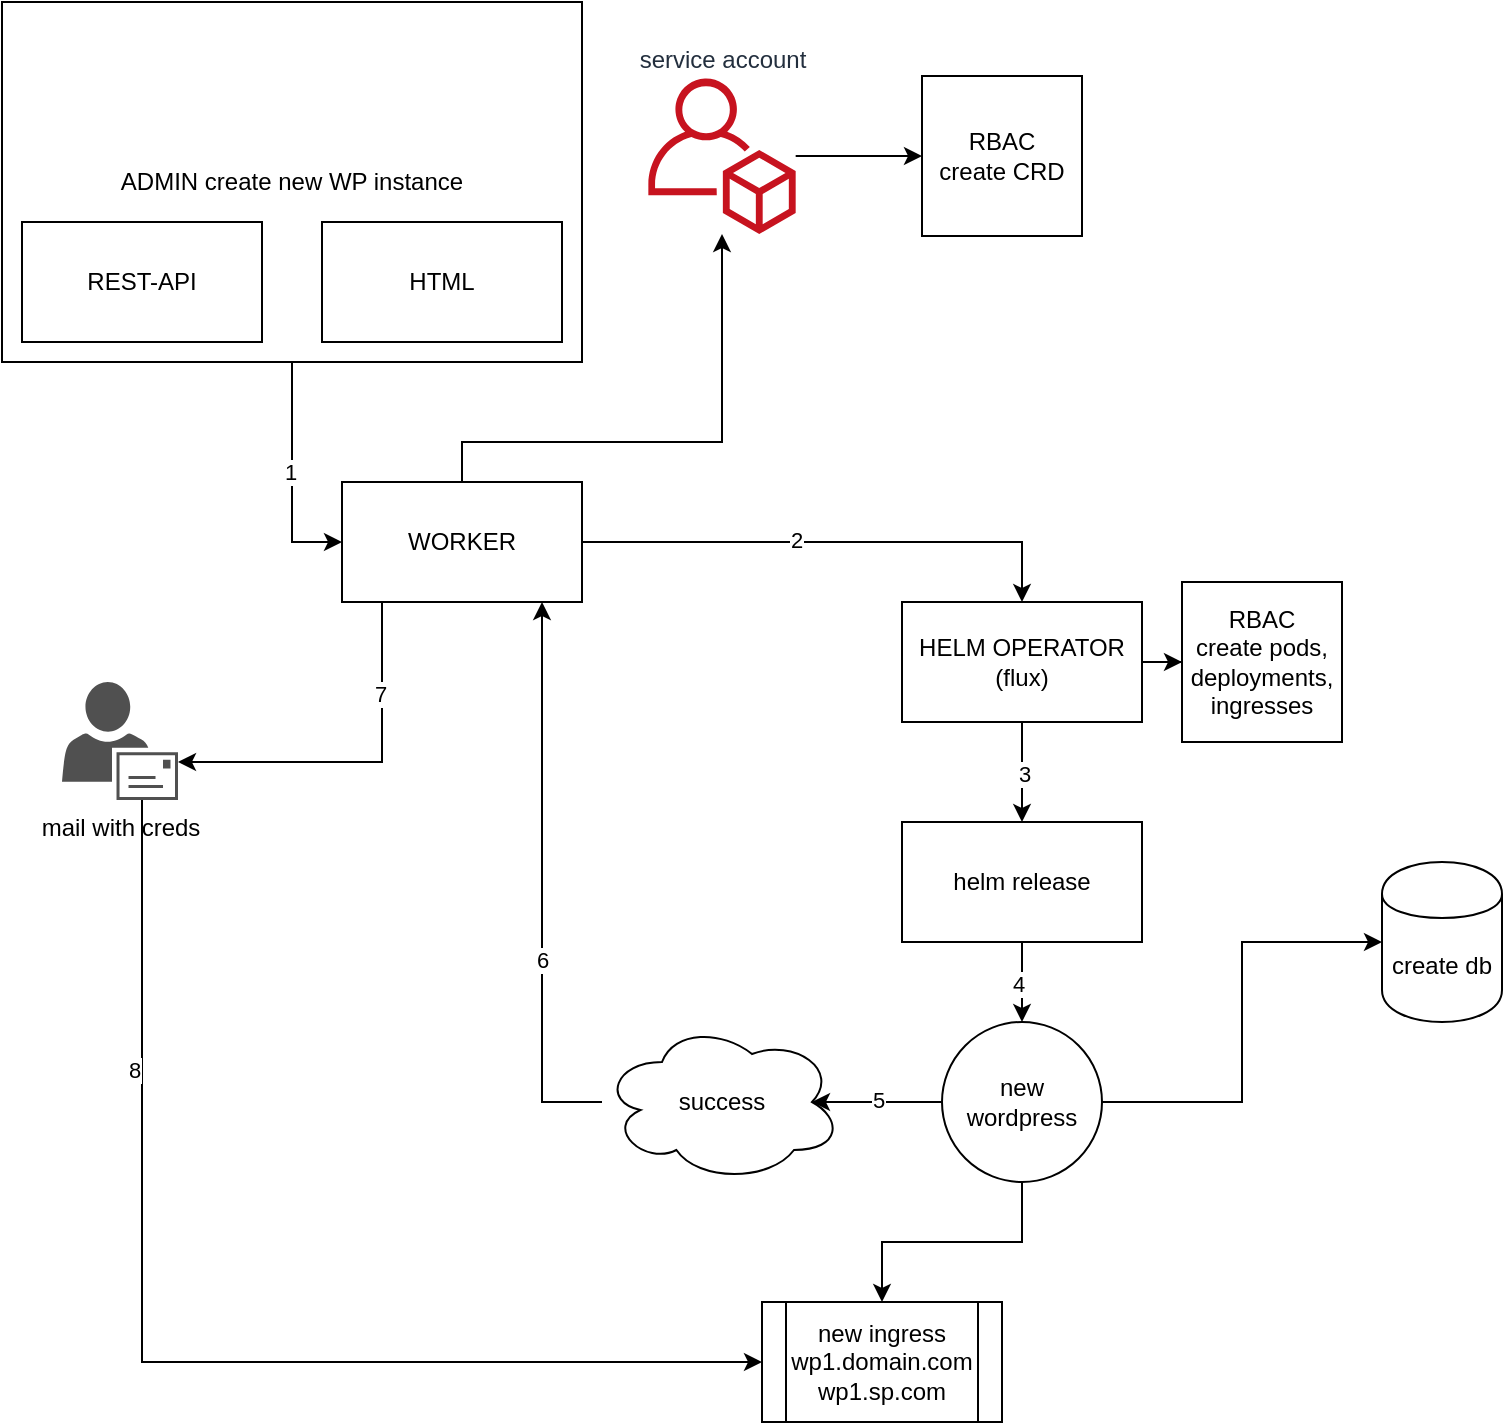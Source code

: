 <mxfile version="13.0.3" type="device"><diagram id="VKfQo_2fINsLM9denKPg" name="Page-1"><mxGraphModel dx="1106" dy="830" grid="1" gridSize="10" guides="1" tooltips="1" connect="1" arrows="1" fold="1" page="1" pageScale="1" pageWidth="827" pageHeight="1169" math="0" shadow="0"><root><mxCell id="0"/><mxCell id="1" parent="0"/><mxCell id="jHSJPHmR97IWWHNs_PAL-7" style="edgeStyle=orthogonalEdgeStyle;rounded=0;orthogonalLoop=1;jettySize=auto;html=1;entryX=0;entryY=0.5;entryDx=0;entryDy=0;" edge="1" parent="1" source="jHSJPHmR97IWWHNs_PAL-1" target="jHSJPHmR97IWWHNs_PAL-2"><mxGeometry relative="1" as="geometry"/></mxCell><mxCell id="jHSJPHmR97IWWHNs_PAL-29" value="1" style="edgeLabel;html=1;align=center;verticalAlign=middle;resizable=0;points=[];" vertex="1" connectable="0" parent="jHSJPHmR97IWWHNs_PAL-7"><mxGeometry x="-0.056" y="-1" relative="1" as="geometry"><mxPoint as="offset"/></mxGeometry></mxCell><mxCell id="jHSJPHmR97IWWHNs_PAL-1" value="ADMIN create new WP instance" style="rounded=0;whiteSpace=wrap;html=1;labelPosition=center;verticalLabelPosition=middle;align=center;verticalAlign=middle;" vertex="1" parent="1"><mxGeometry x="10" y="20" width="290" height="180" as="geometry"/></mxCell><mxCell id="jHSJPHmR97IWWHNs_PAL-8" style="edgeStyle=orthogonalEdgeStyle;rounded=0;orthogonalLoop=1;jettySize=auto;html=1;entryX=0.5;entryY=0;entryDx=0;entryDy=0;" edge="1" parent="1" source="jHSJPHmR97IWWHNs_PAL-2" target="jHSJPHmR97IWWHNs_PAL-6"><mxGeometry relative="1" as="geometry"/></mxCell><mxCell id="jHSJPHmR97IWWHNs_PAL-30" value="2" style="edgeLabel;html=1;align=center;verticalAlign=middle;resizable=0;points=[];" vertex="1" connectable="0" parent="jHSJPHmR97IWWHNs_PAL-8"><mxGeometry x="-0.15" y="1" relative="1" as="geometry"><mxPoint as="offset"/></mxGeometry></mxCell><mxCell id="jHSJPHmR97IWWHNs_PAL-10" style="edgeStyle=orthogonalEdgeStyle;rounded=0;orthogonalLoop=1;jettySize=auto;html=1;" edge="1" parent="1" source="jHSJPHmR97IWWHNs_PAL-2" target="jHSJPHmR97IWWHNs_PAL-11"><mxGeometry relative="1" as="geometry"><mxPoint x="360" y="160" as="targetPoint"/><Array as="points"><mxPoint x="240" y="240"/><mxPoint x="370" y="240"/></Array></mxGeometry></mxCell><mxCell id="jHSJPHmR97IWWHNs_PAL-43" style="edgeStyle=orthogonalEdgeStyle;rounded=0;orthogonalLoop=1;jettySize=auto;html=1;" edge="1" parent="1" source="jHSJPHmR97IWWHNs_PAL-2" target="jHSJPHmR97IWWHNs_PAL-42"><mxGeometry relative="1" as="geometry"><Array as="points"><mxPoint x="200" y="400"/></Array></mxGeometry></mxCell><mxCell id="jHSJPHmR97IWWHNs_PAL-44" value="7" style="edgeLabel;html=1;align=center;verticalAlign=middle;resizable=0;points=[];" vertex="1" connectable="0" parent="jHSJPHmR97IWWHNs_PAL-43"><mxGeometry x="-0.494" y="-1" relative="1" as="geometry"><mxPoint as="offset"/></mxGeometry></mxCell><mxCell id="jHSJPHmR97IWWHNs_PAL-2" value="WORKER" style="rounded=0;whiteSpace=wrap;html=1;" vertex="1" parent="1"><mxGeometry x="180" y="260" width="120" height="60" as="geometry"/></mxCell><mxCell id="jHSJPHmR97IWWHNs_PAL-4" value="REST-API" style="rounded=0;whiteSpace=wrap;html=1;" vertex="1" parent="1"><mxGeometry x="20" y="130" width="120" height="60" as="geometry"/></mxCell><mxCell id="jHSJPHmR97IWWHNs_PAL-5" value="HTML" style="rounded=0;whiteSpace=wrap;html=1;" vertex="1" parent="1"><mxGeometry x="170" y="130" width="120" height="60" as="geometry"/></mxCell><mxCell id="jHSJPHmR97IWWHNs_PAL-16" style="edgeStyle=orthogonalEdgeStyle;rounded=0;orthogonalLoop=1;jettySize=auto;html=1;" edge="1" parent="1" source="jHSJPHmR97IWWHNs_PAL-6" target="jHSJPHmR97IWWHNs_PAL-15"><mxGeometry relative="1" as="geometry"/></mxCell><mxCell id="jHSJPHmR97IWWHNs_PAL-17" style="edgeStyle=orthogonalEdgeStyle;rounded=0;orthogonalLoop=1;jettySize=auto;html=1;" edge="1" parent="1" source="jHSJPHmR97IWWHNs_PAL-6" target="jHSJPHmR97IWWHNs_PAL-9"><mxGeometry relative="1" as="geometry"/></mxCell><mxCell id="jHSJPHmR97IWWHNs_PAL-31" value="3" style="edgeLabel;html=1;align=center;verticalAlign=middle;resizable=0;points=[];" vertex="1" connectable="0" parent="jHSJPHmR97IWWHNs_PAL-17"><mxGeometry x="0.036" y="1" relative="1" as="geometry"><mxPoint as="offset"/></mxGeometry></mxCell><mxCell id="jHSJPHmR97IWWHNs_PAL-6" value="HELM OPERATOR&lt;br&gt;(flux)" style="rounded=0;whiteSpace=wrap;html=1;" vertex="1" parent="1"><mxGeometry x="460" y="320" width="120" height="60" as="geometry"/></mxCell><mxCell id="jHSJPHmR97IWWHNs_PAL-19" style="edgeStyle=orthogonalEdgeStyle;rounded=0;orthogonalLoop=1;jettySize=auto;html=1;entryX=0.5;entryY=0;entryDx=0;entryDy=0;" edge="1" parent="1" source="jHSJPHmR97IWWHNs_PAL-9" target="jHSJPHmR97IWWHNs_PAL-18"><mxGeometry relative="1" as="geometry"/></mxCell><mxCell id="jHSJPHmR97IWWHNs_PAL-32" value="4" style="edgeLabel;html=1;align=center;verticalAlign=middle;resizable=0;points=[];" vertex="1" connectable="0" parent="jHSJPHmR97IWWHNs_PAL-19"><mxGeometry x="0.023" y="-2" relative="1" as="geometry"><mxPoint as="offset"/></mxGeometry></mxCell><mxCell id="jHSJPHmR97IWWHNs_PAL-9" value="helm release" style="rounded=0;whiteSpace=wrap;html=1;" vertex="1" parent="1"><mxGeometry x="460" y="430" width="120" height="60" as="geometry"/></mxCell><mxCell id="jHSJPHmR97IWWHNs_PAL-13" style="edgeStyle=orthogonalEdgeStyle;rounded=0;orthogonalLoop=1;jettySize=auto;html=1;entryX=0;entryY=0.5;entryDx=0;entryDy=0;" edge="1" parent="1" source="jHSJPHmR97IWWHNs_PAL-11" target="jHSJPHmR97IWWHNs_PAL-12"><mxGeometry relative="1" as="geometry"/></mxCell><mxCell id="jHSJPHmR97IWWHNs_PAL-11" value="service account" style="outlineConnect=0;fontColor=#232F3E;gradientColor=none;fillColor=#C7131F;strokeColor=none;dashed=0;verticalLabelPosition=top;verticalAlign=bottom;align=center;html=1;fontSize=12;fontStyle=0;aspect=fixed;pointerEvents=1;shape=mxgraph.aws4.organizations_account;labelPosition=center;" vertex="1" parent="1"><mxGeometry x="333" y="58" width="74" height="78" as="geometry"/></mxCell><mxCell id="jHSJPHmR97IWWHNs_PAL-12" value="RBAC&lt;br&gt;create CRD" style="whiteSpace=wrap;html=1;aspect=fixed;" vertex="1" parent="1"><mxGeometry x="470" y="57" width="80" height="80" as="geometry"/></mxCell><mxCell id="jHSJPHmR97IWWHNs_PAL-14" value="create db" style="shape=cylinder;whiteSpace=wrap;html=1;boundedLbl=1;backgroundOutline=1;" vertex="1" parent="1"><mxGeometry x="700" y="450" width="60" height="80" as="geometry"/></mxCell><mxCell id="jHSJPHmR97IWWHNs_PAL-15" value="RBAC&lt;br&gt;create pods, deployments, ingresses" style="whiteSpace=wrap;html=1;aspect=fixed;" vertex="1" parent="1"><mxGeometry x="600" y="310" width="80" height="80" as="geometry"/></mxCell><mxCell id="jHSJPHmR97IWWHNs_PAL-20" style="edgeStyle=orthogonalEdgeStyle;rounded=0;orthogonalLoop=1;jettySize=auto;html=1;" edge="1" parent="1" source="jHSJPHmR97IWWHNs_PAL-18" target="jHSJPHmR97IWWHNs_PAL-14"><mxGeometry relative="1" as="geometry"/></mxCell><mxCell id="jHSJPHmR97IWWHNs_PAL-21" style="edgeStyle=orthogonalEdgeStyle;rounded=0;orthogonalLoop=1;jettySize=auto;html=1;" edge="1" parent="1" source="jHSJPHmR97IWWHNs_PAL-18" target="jHSJPHmR97IWWHNs_PAL-22"><mxGeometry relative="1" as="geometry"><mxPoint x="414" y="720" as="targetPoint"/></mxGeometry></mxCell><mxCell id="jHSJPHmR97IWWHNs_PAL-34" style="edgeStyle=orthogonalEdgeStyle;rounded=0;orthogonalLoop=1;jettySize=auto;html=1;entryX=0.875;entryY=0.5;entryDx=0;entryDy=0;entryPerimeter=0;" edge="1" parent="1" source="jHSJPHmR97IWWHNs_PAL-18" target="jHSJPHmR97IWWHNs_PAL-33"><mxGeometry relative="1" as="geometry"/></mxCell><mxCell id="jHSJPHmR97IWWHNs_PAL-36" value="5" style="edgeLabel;html=1;align=center;verticalAlign=middle;resizable=0;points=[];" vertex="1" connectable="0" parent="jHSJPHmR97IWWHNs_PAL-34"><mxGeometry x="-0.015" y="-1" relative="1" as="geometry"><mxPoint as="offset"/></mxGeometry></mxCell><mxCell id="jHSJPHmR97IWWHNs_PAL-18" value="new wordpress" style="ellipse;whiteSpace=wrap;html=1;aspect=fixed;" vertex="1" parent="1"><mxGeometry x="480" y="530" width="80" height="80" as="geometry"/></mxCell><mxCell id="jHSJPHmR97IWWHNs_PAL-22" value="new ingress&lt;br&gt;wp1.domain.com&lt;br&gt;wp1.sp.com" style="shape=process;whiteSpace=wrap;html=1;backgroundOutline=1;" vertex="1" parent="1"><mxGeometry x="390" y="670" width="120" height="60" as="geometry"/></mxCell><mxCell id="jHSJPHmR97IWWHNs_PAL-35" style="edgeStyle=orthogonalEdgeStyle;rounded=0;orthogonalLoop=1;jettySize=auto;html=1;" edge="1" parent="1" source="jHSJPHmR97IWWHNs_PAL-33"><mxGeometry relative="1" as="geometry"><mxPoint x="280" y="320" as="targetPoint"/><Array as="points"><mxPoint x="280" y="570"/><mxPoint x="280" y="320"/></Array></mxGeometry></mxCell><mxCell id="jHSJPHmR97IWWHNs_PAL-41" value="6" style="edgeLabel;html=1;align=center;verticalAlign=middle;resizable=0;points=[];" vertex="1" connectable="0" parent="jHSJPHmR97IWWHNs_PAL-35"><mxGeometry x="-0.279" relative="1" as="geometry"><mxPoint as="offset"/></mxGeometry></mxCell><mxCell id="jHSJPHmR97IWWHNs_PAL-33" value="success" style="ellipse;shape=cloud;whiteSpace=wrap;html=1;" vertex="1" parent="1"><mxGeometry x="310" y="530" width="120" height="80" as="geometry"/></mxCell><mxCell id="jHSJPHmR97IWWHNs_PAL-46" style="edgeStyle=orthogonalEdgeStyle;rounded=0;orthogonalLoop=1;jettySize=auto;html=1;entryX=0;entryY=0.5;entryDx=0;entryDy=0;" edge="1" parent="1" source="jHSJPHmR97IWWHNs_PAL-42" target="jHSJPHmR97IWWHNs_PAL-22"><mxGeometry relative="1" as="geometry"><mxPoint x="80" y="700" as="targetPoint"/><Array as="points"><mxPoint x="80" y="700"/></Array></mxGeometry></mxCell><mxCell id="jHSJPHmR97IWWHNs_PAL-47" value="8" style="edgeLabel;html=1;align=center;verticalAlign=middle;resizable=0;points=[];" vertex="1" connectable="0" parent="jHSJPHmR97IWWHNs_PAL-46"><mxGeometry x="-0.543" y="-4" relative="1" as="geometry"><mxPoint as="offset"/></mxGeometry></mxCell><mxCell id="jHSJPHmR97IWWHNs_PAL-42" value="mail with creds" style="pointerEvents=1;shadow=0;dashed=0;html=1;strokeColor=none;fillColor=#505050;labelPosition=center;verticalLabelPosition=bottom;verticalAlign=top;outlineConnect=0;align=center;shape=mxgraph.office.users.mail_user;" vertex="1" parent="1"><mxGeometry x="40" y="360" width="58" height="59" as="geometry"/></mxCell></root></mxGraphModel></diagram></mxfile>